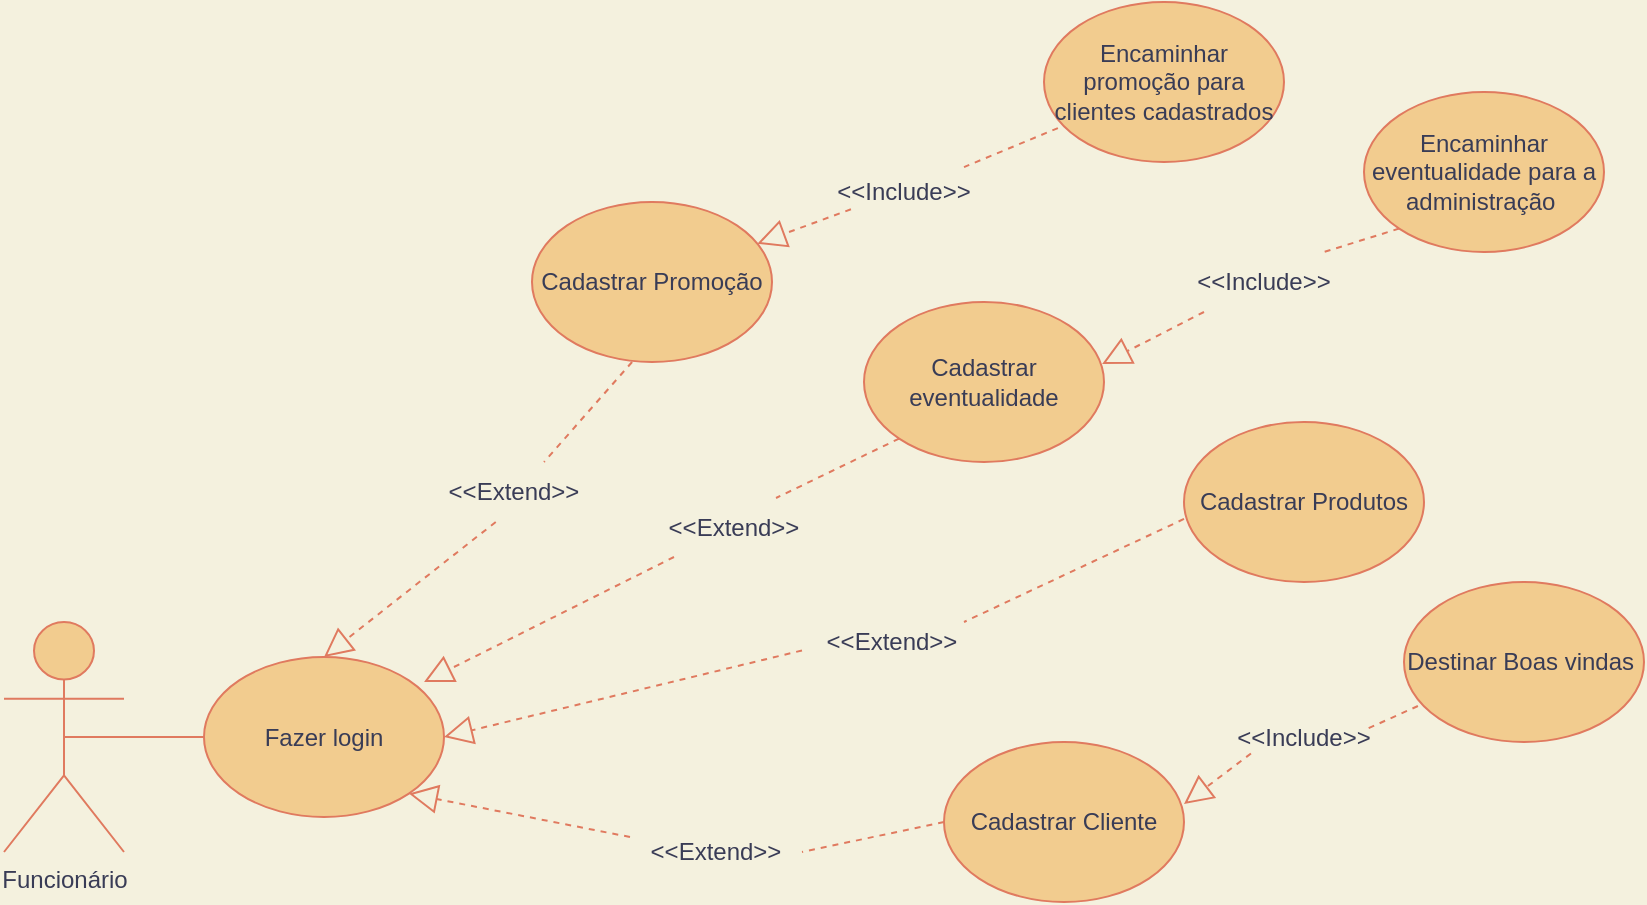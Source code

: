 <mxfile version="15.8.2" type="github">
  <diagram id="82qrgWwglgU680vS7R0n" name="Página-1">
    <mxGraphModel dx="862" dy="490" grid="1" gridSize="10" guides="1" tooltips="1" connect="1" arrows="1" fold="1" page="1" pageScale="1" pageWidth="827" pageHeight="1169" background="#F4F1DE" math="0" shadow="0">
      <root>
        <mxCell id="0" />
        <mxCell id="1" parent="0" />
        <mxCell id="MmG805pm8nki7uAnqe5K-1" value="Funcionário" style="shape=umlActor;verticalLabelPosition=bottom;verticalAlign=top;html=1;outlineConnect=0;fillColor=#F2CC8F;strokeColor=#E07A5F;fontColor=#393C56;" vertex="1" parent="1">
          <mxGeometry x="30" y="360" width="60" height="115" as="geometry" />
        </mxCell>
        <mxCell id="MmG805pm8nki7uAnqe5K-2" value="Fazer login" style="ellipse;whiteSpace=wrap;html=1;fillColor=#F2CC8F;strokeColor=#E07A5F;fontColor=#393C56;" vertex="1" parent="1">
          <mxGeometry x="130" y="377.5" width="120" height="80" as="geometry" />
        </mxCell>
        <mxCell id="MmG805pm8nki7uAnqe5K-3" value="Cadastrar Promoção" style="ellipse;whiteSpace=wrap;html=1;fillColor=#F2CC8F;strokeColor=#E07A5F;fontColor=#393C56;" vertex="1" parent="1">
          <mxGeometry x="294" y="150" width="120" height="80" as="geometry" />
        </mxCell>
        <mxCell id="MmG805pm8nki7uAnqe5K-5" value="Cadastrar Produtos" style="ellipse;whiteSpace=wrap;html=1;fillColor=#F2CC8F;strokeColor=#E07A5F;fontColor=#393C56;" vertex="1" parent="1">
          <mxGeometry x="620" y="260" width="120" height="80" as="geometry" />
        </mxCell>
        <mxCell id="MmG805pm8nki7uAnqe5K-6" value="Encaminhar promoção para clientes cadastrados" style="ellipse;whiteSpace=wrap;html=1;fillColor=#F2CC8F;strokeColor=#E07A5F;fontColor=#393C56;" vertex="1" parent="1">
          <mxGeometry x="550" y="50" width="120" height="80" as="geometry" />
        </mxCell>
        <mxCell id="MmG805pm8nki7uAnqe5K-8" value="Destinar Boas vindas&amp;nbsp;" style="ellipse;whiteSpace=wrap;html=1;fillColor=#F2CC8F;strokeColor=#E07A5F;fontColor=#393C56;" vertex="1" parent="1">
          <mxGeometry x="730" y="340" width="120" height="80" as="geometry" />
        </mxCell>
        <mxCell id="MmG805pm8nki7uAnqe5K-10" value="Cadastrar Cliente" style="ellipse;whiteSpace=wrap;html=1;fillColor=#F2CC8F;strokeColor=#E07A5F;fontColor=#393C56;" vertex="1" parent="1">
          <mxGeometry x="500" y="420" width="120" height="80" as="geometry" />
        </mxCell>
        <mxCell id="MmG805pm8nki7uAnqe5K-12" value="" style="endArrow=none;html=1;rounded=0;exitX=0.5;exitY=0.5;exitDx=0;exitDy=0;exitPerimeter=0;entryX=0;entryY=0.5;entryDx=0;entryDy=0;labelBackgroundColor=#F4F1DE;strokeColor=#E07A5F;fontColor=#393C56;" edge="1" parent="1" source="MmG805pm8nki7uAnqe5K-1" target="MmG805pm8nki7uAnqe5K-2">
          <mxGeometry width="50" height="50" relative="1" as="geometry">
            <mxPoint x="110" y="417.5" as="sourcePoint" />
            <mxPoint x="200" y="395" as="targetPoint" />
            <Array as="points" />
          </mxGeometry>
        </mxCell>
        <mxCell id="MmG805pm8nki7uAnqe5K-13" value="" style="endArrow=block;dashed=1;endFill=0;endSize=12;html=1;rounded=0;exitX=0.417;exitY=1;exitDx=0;exitDy=0;exitPerimeter=0;entryX=0.5;entryY=0;entryDx=0;entryDy=0;startArrow=none;labelBackgroundColor=#F4F1DE;strokeColor=#E07A5F;fontColor=#393C56;" edge="1" parent="1" source="MmG805pm8nki7uAnqe5K-28" target="MmG805pm8nki7uAnqe5K-2">
          <mxGeometry width="160" relative="1" as="geometry">
            <mxPoint x="290" y="365" as="sourcePoint" />
            <mxPoint x="450" y="365" as="targetPoint" />
          </mxGeometry>
        </mxCell>
        <mxCell id="MmG805pm8nki7uAnqe5K-14" value="" style="endArrow=block;dashed=1;endFill=0;endSize=12;html=1;rounded=0;exitX=0.058;exitY=0.788;exitDx=0;exitDy=0;exitPerimeter=0;startArrow=none;labelBackgroundColor=#F4F1DE;strokeColor=#E07A5F;fontColor=#393C56;" edge="1" parent="1" source="MmG805pm8nki7uAnqe5K-26" target="MmG805pm8nki7uAnqe5K-3">
          <mxGeometry width="160" relative="1" as="geometry">
            <mxPoint x="480" y="305" as="sourcePoint" />
            <mxPoint x="640" y="305" as="targetPoint" />
          </mxGeometry>
        </mxCell>
        <mxCell id="MmG805pm8nki7uAnqe5K-16" value="" style="endArrow=block;dashed=1;endFill=0;endSize=12;html=1;rounded=0;entryX=1;entryY=0.5;entryDx=0;entryDy=0;startArrow=none;exitX=0;exitY=0.606;exitDx=0;exitDy=0;exitPerimeter=0;labelBackgroundColor=#F4F1DE;strokeColor=#E07A5F;fontColor=#393C56;" edge="1" parent="1" source="MmG805pm8nki7uAnqe5K-34" target="MmG805pm8nki7uAnqe5K-2">
          <mxGeometry width="160" relative="1" as="geometry">
            <mxPoint x="530" y="363" as="sourcePoint" />
            <mxPoint x="450" y="515" as="targetPoint" />
          </mxGeometry>
        </mxCell>
        <mxCell id="MmG805pm8nki7uAnqe5K-19" value="" style="endArrow=block;dashed=1;endFill=0;endSize=12;html=1;rounded=0;exitX=0;exitY=0.25;exitDx=0;exitDy=0;entryX=1;entryY=1;entryDx=0;entryDy=0;startArrow=none;labelBackgroundColor=#F4F1DE;strokeColor=#E07A5F;fontColor=#393C56;" edge="1" parent="1" source="MmG805pm8nki7uAnqe5K-37" target="MmG805pm8nki7uAnqe5K-2">
          <mxGeometry width="160" relative="1" as="geometry">
            <mxPoint x="190" y="565" as="sourcePoint" />
            <mxPoint x="350" y="565" as="targetPoint" />
          </mxGeometry>
        </mxCell>
        <mxCell id="MmG805pm8nki7uAnqe5K-20" value="" style="endArrow=block;dashed=1;endFill=0;endSize=12;html=1;rounded=0;exitX=0.058;exitY=0.775;exitDx=0;exitDy=0;entryX=1;entryY=0.388;entryDx=0;entryDy=0;entryPerimeter=0;exitPerimeter=0;startArrow=none;labelBackgroundColor=#F4F1DE;strokeColor=#E07A5F;fontColor=#393C56;" edge="1" parent="1" source="MmG805pm8nki7uAnqe5K-42" target="MmG805pm8nki7uAnqe5K-10">
          <mxGeometry width="160" relative="1" as="geometry">
            <mxPoint x="570" y="565" as="sourcePoint" />
            <mxPoint x="730" y="565" as="targetPoint" />
          </mxGeometry>
        </mxCell>
        <mxCell id="MmG805pm8nki7uAnqe5K-21" value="Cadastrar&lt;br&gt;eventualidade" style="ellipse;whiteSpace=wrap;html=1;fillColor=#F2CC8F;strokeColor=#E07A5F;fontColor=#393C56;" vertex="1" parent="1">
          <mxGeometry x="460" y="200" width="120" height="80" as="geometry" />
        </mxCell>
        <mxCell id="MmG805pm8nki7uAnqe5K-22" value="" style="endArrow=block;dashed=1;endFill=0;endSize=12;html=1;rounded=0;entryX=0.917;entryY=0.156;entryDx=0;entryDy=0;entryPerimeter=0;startArrow=none;labelBackgroundColor=#F4F1DE;strokeColor=#E07A5F;fontColor=#393C56;" edge="1" parent="1" source="MmG805pm8nki7uAnqe5K-30" target="MmG805pm8nki7uAnqe5K-2">
          <mxGeometry width="160" relative="1" as="geometry">
            <mxPoint x="140" y="300" as="sourcePoint" />
            <mxPoint x="-19.208" y="376.258" as="targetPoint" />
          </mxGeometry>
        </mxCell>
        <mxCell id="MmG805pm8nki7uAnqe5K-24" value="Encaminhar eventualidade para a administração&amp;nbsp;" style="ellipse;whiteSpace=wrap;html=1;fillColor=#F2CC8F;strokeColor=#E07A5F;fontColor=#393C56;" vertex="1" parent="1">
          <mxGeometry x="710" y="95" width="120" height="80" as="geometry" />
        </mxCell>
        <mxCell id="MmG805pm8nki7uAnqe5K-25" value="" style="endArrow=block;dashed=1;endFill=0;endSize=12;html=1;rounded=0;entryX=0.992;entryY=0.388;entryDx=0;entryDy=0;entryPerimeter=0;exitX=0;exitY=1;exitDx=0;exitDy=0;startArrow=none;labelBackgroundColor=#F4F1DE;strokeColor=#E07A5F;fontColor=#393C56;" edge="1" parent="1" source="MmG805pm8nki7uAnqe5K-40" target="MmG805pm8nki7uAnqe5K-21">
          <mxGeometry width="160" relative="1" as="geometry">
            <mxPoint x="700" y="200" as="sourcePoint" />
            <mxPoint x="150.792" y="206.258" as="targetPoint" />
          </mxGeometry>
        </mxCell>
        <mxCell id="MmG805pm8nki7uAnqe5K-28" value="&amp;lt;&amp;lt;Extend&amp;gt;&amp;gt;" style="text;html=1;strokeColor=none;fillColor=none;align=center;verticalAlign=middle;whiteSpace=wrap;rounded=0;fontColor=#393C56;" vertex="1" parent="1">
          <mxGeometry x="230" y="280" width="110" height="30" as="geometry" />
        </mxCell>
        <mxCell id="MmG805pm8nki7uAnqe5K-29" value="" style="endArrow=none;dashed=1;endFill=0;endSize=12;html=1;rounded=0;exitX=0.417;exitY=1;exitDx=0;exitDy=0;exitPerimeter=0;labelBackgroundColor=#F4F1DE;strokeColor=#E07A5F;fontColor=#393C56;" edge="1" parent="1" source="MmG805pm8nki7uAnqe5K-3">
          <mxGeometry width="160" relative="1" as="geometry">
            <mxPoint x="344.04" y="230" as="sourcePoint" />
            <mxPoint x="300" y="280" as="targetPoint" />
          </mxGeometry>
        </mxCell>
        <mxCell id="MmG805pm8nki7uAnqe5K-30" value="&amp;lt;&amp;lt;Extend&amp;gt;&amp;gt;" style="text;html=1;strokeColor=none;fillColor=none;align=center;verticalAlign=middle;whiteSpace=wrap;rounded=0;fontColor=#393C56;" vertex="1" parent="1">
          <mxGeometry x="340" y="297.5" width="110" height="30" as="geometry" />
        </mxCell>
        <mxCell id="MmG805pm8nki7uAnqe5K-31" value="" style="endArrow=none;dashed=1;endFill=0;endSize=12;html=1;rounded=0;exitX=0;exitY=1;exitDx=0;exitDy=0;entryX=0.691;entryY=0.017;entryDx=0;entryDy=0;entryPerimeter=0;labelBackgroundColor=#F4F1DE;strokeColor=#E07A5F;fontColor=#393C56;" edge="1" parent="1" source="MmG805pm8nki7uAnqe5K-21" target="MmG805pm8nki7uAnqe5K-30">
          <mxGeometry width="160" relative="1" as="geometry">
            <mxPoint x="477.574" y="268.284" as="sourcePoint" />
            <mxPoint x="280.04" y="389.98" as="targetPoint" />
          </mxGeometry>
        </mxCell>
        <mxCell id="MmG805pm8nki7uAnqe5K-34" value="&amp;lt;&amp;lt;Extend&amp;gt;&amp;gt;" style="text;html=1;strokeColor=none;fillColor=none;align=center;verticalAlign=middle;whiteSpace=wrap;rounded=0;rotation=0;direction=east;fontColor=#393C56;" vertex="1" parent="1">
          <mxGeometry x="429" y="350" width="90" height="40" as="geometry" />
        </mxCell>
        <mxCell id="MmG805pm8nki7uAnqe5K-36" value="" style="endArrow=none;dashed=1;endFill=0;endSize=12;html=1;rounded=0;startArrow=none;exitX=0;exitY=0.606;exitDx=0;exitDy=0;exitPerimeter=0;labelBackgroundColor=#F4F1DE;strokeColor=#E07A5F;fontColor=#393C56;" edge="1" parent="1" source="MmG805pm8nki7uAnqe5K-5">
          <mxGeometry width="160" relative="1" as="geometry">
            <mxPoint x="590" y="345.98" as="sourcePoint" />
            <mxPoint x="510" y="360" as="targetPoint" />
          </mxGeometry>
        </mxCell>
        <mxCell id="MmG805pm8nki7uAnqe5K-37" value="&amp;lt;&amp;lt;Extend&amp;gt;&amp;gt;" style="text;html=1;strokeColor=none;fillColor=none;align=center;verticalAlign=middle;whiteSpace=wrap;rounded=0;fontColor=#393C56;" vertex="1" parent="1">
          <mxGeometry x="343" y="460" width="86" height="30" as="geometry" />
        </mxCell>
        <mxCell id="MmG805pm8nki7uAnqe5K-38" value="" style="endArrow=none;dashed=1;endFill=0;endSize=12;html=1;rounded=0;exitX=0;exitY=0.5;exitDx=0;exitDy=0;entryX=1;entryY=0.5;entryDx=0;entryDy=0;labelBackgroundColor=#F4F1DE;strokeColor=#E07A5F;fontColor=#393C56;" edge="1" parent="1" source="MmG805pm8nki7uAnqe5K-10" target="MmG805pm8nki7uAnqe5K-37">
          <mxGeometry width="160" relative="1" as="geometry">
            <mxPoint x="431.574" y="469.216" as="sourcePoint" />
            <mxPoint x="272.426" y="445.784" as="targetPoint" />
          </mxGeometry>
        </mxCell>
        <mxCell id="MmG805pm8nki7uAnqe5K-26" value="&amp;lt;&amp;lt;Include&amp;gt;&amp;gt;" style="text;html=1;strokeColor=none;fillColor=none;align=center;verticalAlign=middle;whiteSpace=wrap;rounded=0;fontColor=#393C56;" vertex="1" parent="1">
          <mxGeometry x="450" y="130" width="60" height="30" as="geometry" />
        </mxCell>
        <mxCell id="MmG805pm8nki7uAnqe5K-39" value="" style="endArrow=none;dashed=1;endFill=0;endSize=12;html=1;rounded=0;exitX=0.058;exitY=0.788;exitDx=0;exitDy=0;exitPerimeter=0;labelBackgroundColor=#F4F1DE;strokeColor=#E07A5F;fontColor=#393C56;" edge="1" parent="1" source="MmG805pm8nki7uAnqe5K-6" target="MmG805pm8nki7uAnqe5K-26">
          <mxGeometry width="160" relative="1" as="geometry">
            <mxPoint x="540.96" y="123.04" as="sourcePoint" />
            <mxPoint x="406.965" y="171.206" as="targetPoint" />
          </mxGeometry>
        </mxCell>
        <mxCell id="MmG805pm8nki7uAnqe5K-40" value="&amp;lt;&amp;lt;Include&amp;gt;&amp;gt;" style="text;html=1;strokeColor=none;fillColor=none;align=center;verticalAlign=middle;whiteSpace=wrap;rounded=0;fontColor=#393C56;" vertex="1" parent="1">
          <mxGeometry x="630" y="175" width="60" height="30" as="geometry" />
        </mxCell>
        <mxCell id="MmG805pm8nki7uAnqe5K-41" value="" style="endArrow=none;dashed=1;endFill=0;endSize=12;html=1;rounded=0;entryX=1;entryY=0;entryDx=0;entryDy=0;exitX=0;exitY=1;exitDx=0;exitDy=0;labelBackgroundColor=#F4F1DE;strokeColor=#E07A5F;fontColor=#393C56;" edge="1" parent="1" source="MmG805pm8nki7uAnqe5K-24" target="MmG805pm8nki7uAnqe5K-40">
          <mxGeometry width="160" relative="1" as="geometry">
            <mxPoint x="707.574" y="173.284" as="sourcePoint" />
            <mxPoint x="579.04" y="231.04" as="targetPoint" />
          </mxGeometry>
        </mxCell>
        <mxCell id="MmG805pm8nki7uAnqe5K-42" value="&amp;lt;&amp;lt;Include&amp;gt;&amp;gt;" style="text;html=1;strokeColor=none;fillColor=none;align=center;verticalAlign=middle;whiteSpace=wrap;rounded=0;fontColor=#393C56;" vertex="1" parent="1">
          <mxGeometry x="650" y="402.5" width="60" height="30" as="geometry" />
        </mxCell>
        <mxCell id="MmG805pm8nki7uAnqe5K-43" value="" style="endArrow=none;dashed=1;endFill=0;endSize=12;html=1;rounded=0;exitX=0.058;exitY=0.775;exitDx=0;exitDy=0;entryX=1;entryY=0.388;entryDx=0;entryDy=0;entryPerimeter=0;exitPerimeter=0;labelBackgroundColor=#F4F1DE;strokeColor=#E07A5F;fontColor=#393C56;" edge="1" parent="1" source="MmG805pm8nki7uAnqe5K-8" target="MmG805pm8nki7uAnqe5K-42">
          <mxGeometry width="160" relative="1" as="geometry">
            <mxPoint x="726.96" y="402" as="sourcePoint" />
            <mxPoint x="620" y="451.04" as="targetPoint" />
          </mxGeometry>
        </mxCell>
      </root>
    </mxGraphModel>
  </diagram>
</mxfile>

